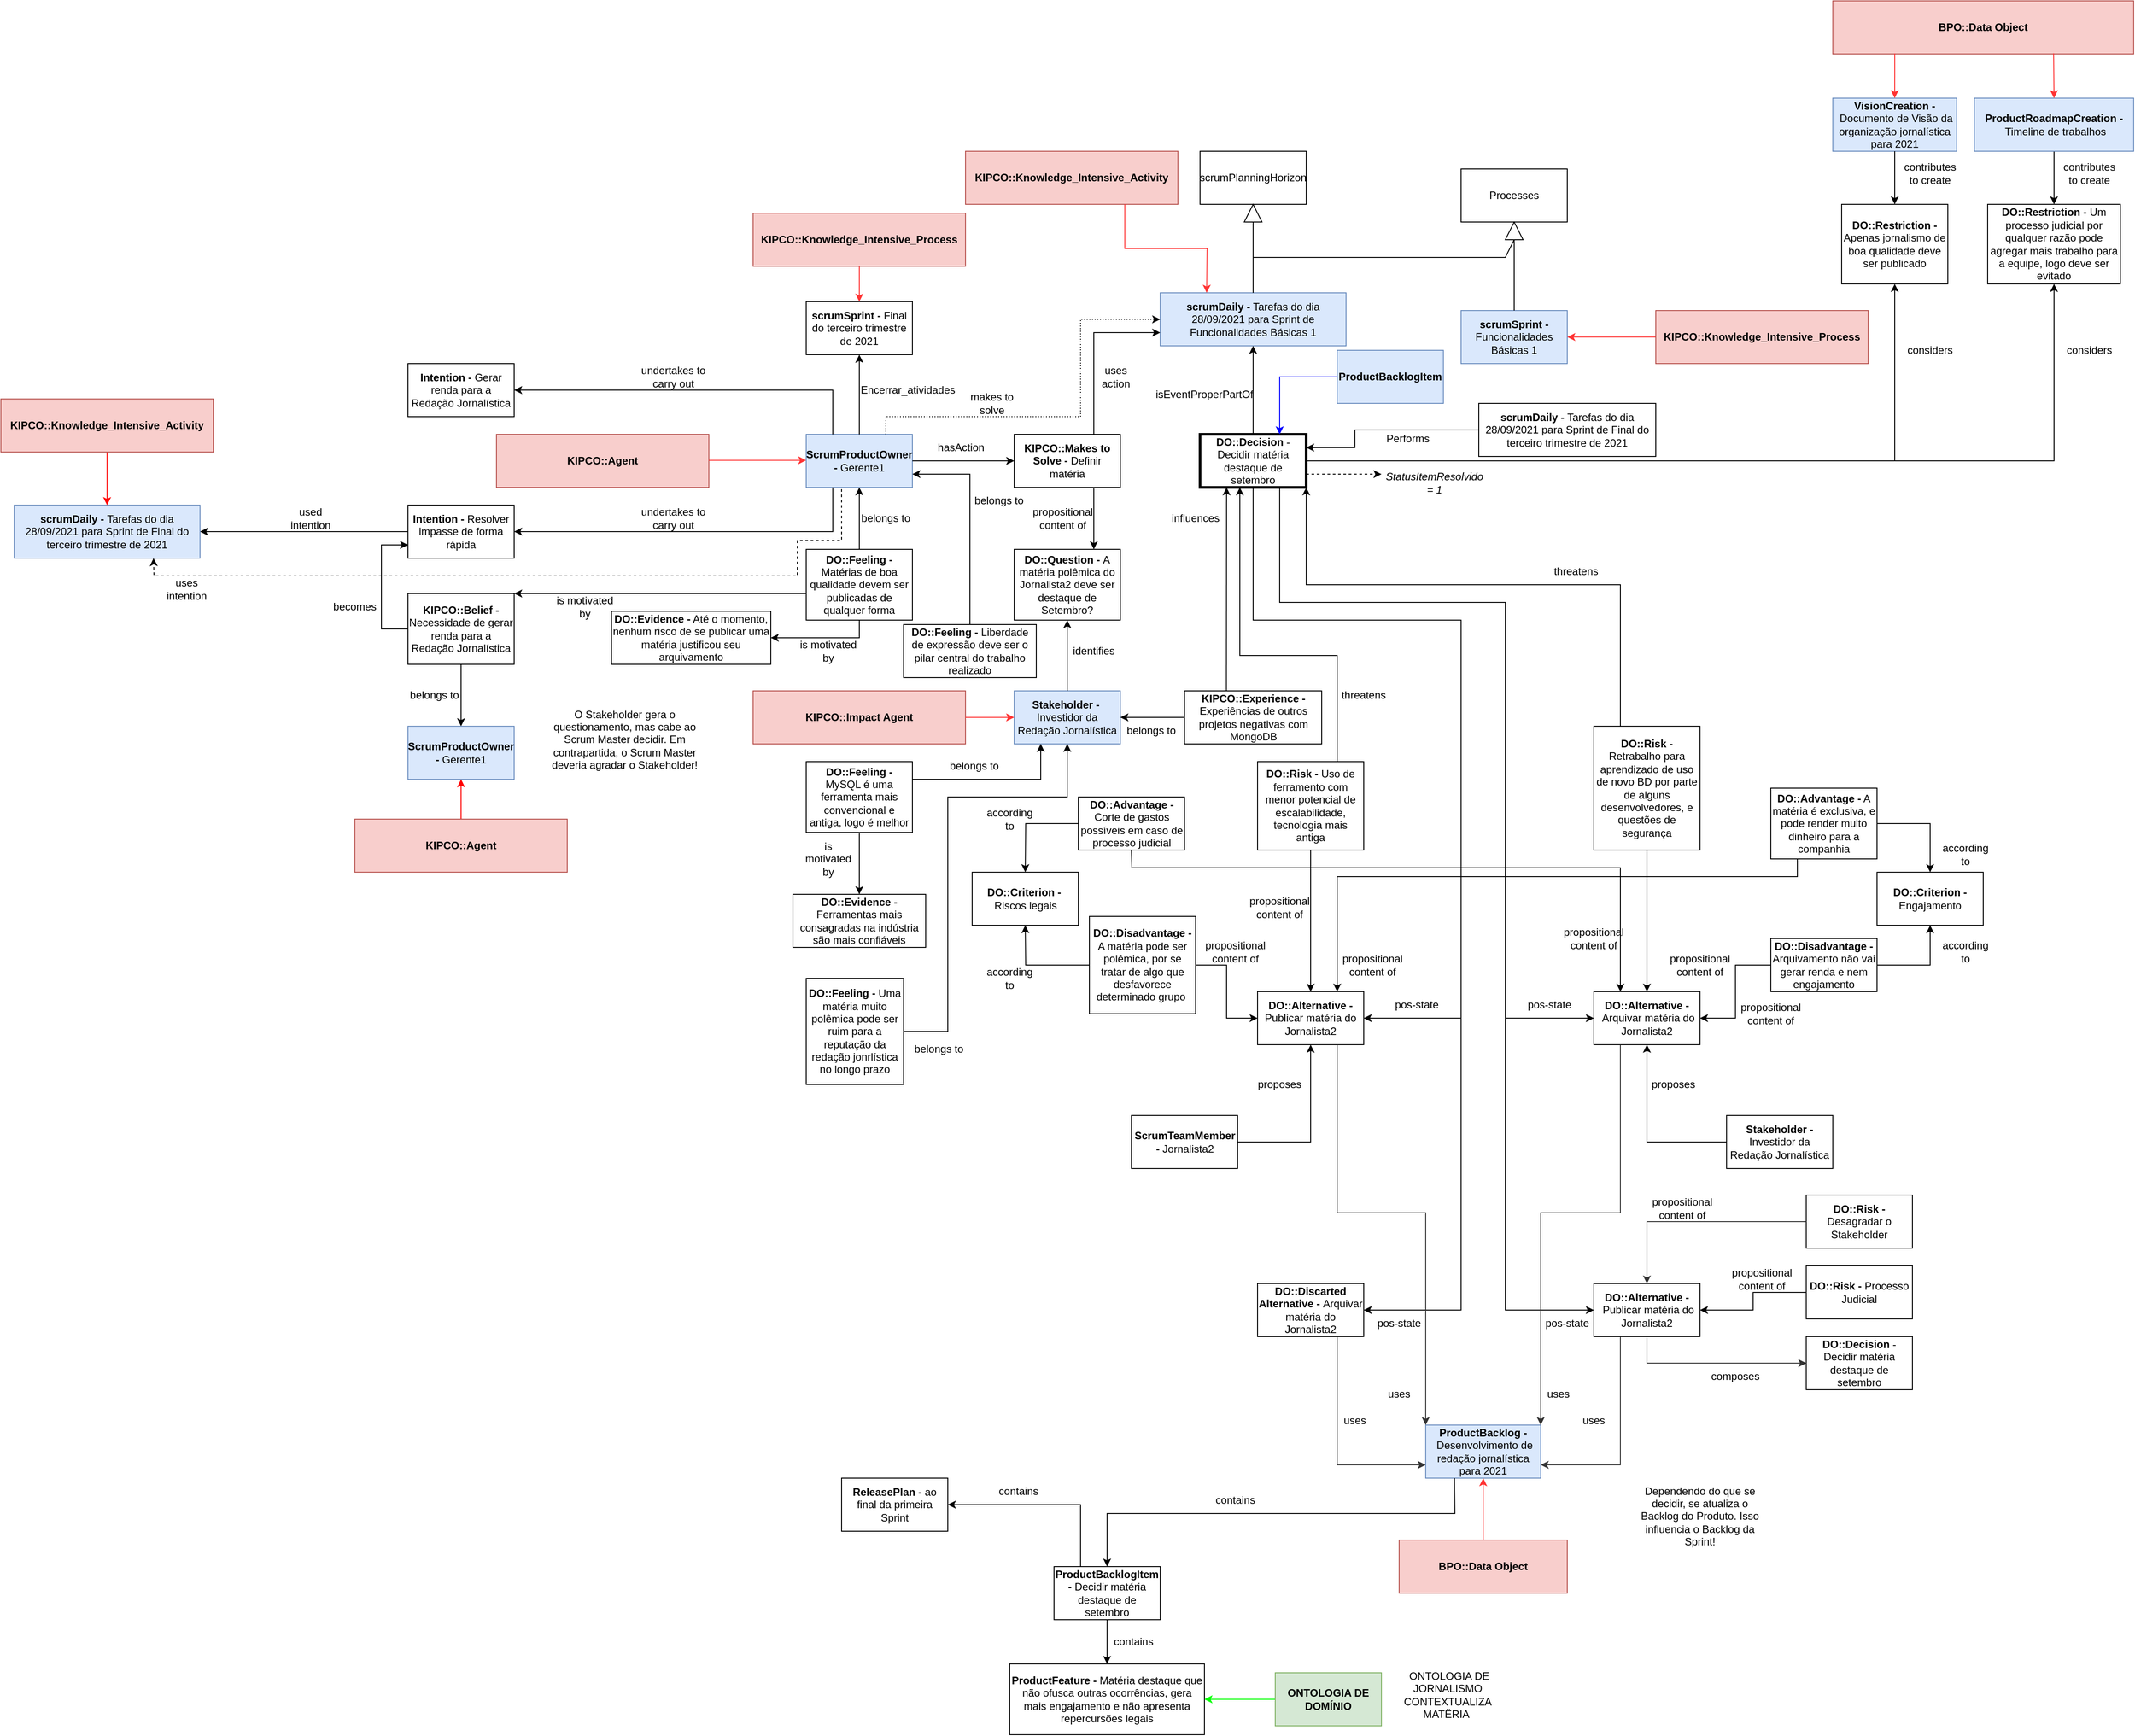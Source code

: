 <mxfile version="20.3.0" type="device"><diagram id="VRvzG6UoKIaGIwuwyNNx" name="Page-1"><mxGraphModel dx="4583" dy="906" grid="1" gridSize="10" guides="1" tooltips="1" connect="1" arrows="1" fold="1" page="1" pageScale="1" pageWidth="850" pageHeight="1100" math="0" shadow="0"><root><mxCell id="0"/><mxCell id="1" parent="0"/><mxCell id="UFkuo5aGojXe24x4-WLf-1" value="&lt;b&gt;scrumDaily -&lt;/b&gt; Tarefas do dia 28/09/2021 para Sprint de Funcionalidades Básicas 1" style="rounded=0;whiteSpace=wrap;html=1;fontFamily=Helvetica;fontSize=12;fillColor=#dae8fc;strokeColor=#6c8ebf;" parent="1" vertex="1"><mxGeometry x="-1720" y="430" width="210" height="60" as="geometry"/></mxCell><mxCell id="UFkuo5aGojXe24x4-WLf-2" value="&lt;b&gt;KIPCO::Knowledge_Intensive_Activity&lt;/b&gt;" style="rounded=0;whiteSpace=wrap;html=1;fillColor=#f8cecc;strokeColor=#b85450;" parent="1" vertex="1"><mxGeometry x="-1940" y="270" width="240" height="60" as="geometry"/></mxCell><mxCell id="UFkuo5aGojXe24x4-WLf-3" value="" style="endArrow=classic;html=1;rounded=0;exitX=0.75;exitY=1;exitDx=0;exitDy=0;entryX=0.25;entryY=0;entryDx=0;entryDy=0;strokeColor=#FF3333;" parent="1" source="UFkuo5aGojXe24x4-WLf-2" target="UFkuo5aGojXe24x4-WLf-1" edge="1"><mxGeometry width="50" height="50" relative="1" as="geometry"><mxPoint x="-1560" y="400" as="sourcePoint"/><mxPoint x="-1510" y="350" as="targetPoint"/><Array as="points"><mxPoint x="-1760" y="380"/><mxPoint x="-1667" y="380"/></Array></mxGeometry></mxCell><mxCell id="UFkuo5aGojXe24x4-WLf-4" value="&lt;b&gt;DO::Decision&lt;/b&gt;&amp;nbsp;- Decidir matéria destaque de setembro" style="rounded=0;whiteSpace=wrap;html=1;strokeWidth=3;" parent="1" vertex="1"><mxGeometry x="-1675" y="590" width="120" height="60" as="geometry"/></mxCell><mxCell id="UFkuo5aGojXe24x4-WLf-5" value="" style="endArrow=classic;html=1;rounded=0;strokeColor=#000000;exitX=0.5;exitY=0;exitDx=0;exitDy=0;entryX=0.5;entryY=1;entryDx=0;entryDy=0;" parent="1" source="UFkuo5aGojXe24x4-WLf-4" target="UFkuo5aGojXe24x4-WLf-1" edge="1"><mxGeometry width="50" height="50" relative="1" as="geometry"><mxPoint x="-1610" y="460" as="sourcePoint"/><mxPoint x="-1560" y="410" as="targetPoint"/></mxGeometry></mxCell><mxCell id="UFkuo5aGojXe24x4-WLf-6" value="isEventProperPartOf" style="text;html=1;strokeColor=none;fillColor=none;align=center;verticalAlign=middle;whiteSpace=wrap;rounded=0;" parent="1" vertex="1"><mxGeometry x="-1700" y="530" width="60" height="30" as="geometry"/></mxCell><mxCell id="UFkuo5aGojXe24x4-WLf-7" value="scrumPlanningHorizon" style="rounded=0;whiteSpace=wrap;html=1;" parent="1" vertex="1"><mxGeometry x="-1675" y="270" width="120" height="60" as="geometry"/></mxCell><mxCell id="UFkuo5aGojXe24x4-WLf-8" value="" style="triangle;whiteSpace=wrap;html=1;rotation=-90;" parent="1" vertex="1"><mxGeometry x="-1625" y="330" width="20" height="20" as="geometry"/></mxCell><mxCell id="UFkuo5aGojXe24x4-WLf-9" value="Processes" style="rounded=0;whiteSpace=wrap;html=1;" parent="1" vertex="1"><mxGeometry x="-1380" y="290" width="120" height="60" as="geometry"/></mxCell><mxCell id="UFkuo5aGojXe24x4-WLf-10" value="" style="triangle;whiteSpace=wrap;html=1;rotation=-90;" parent="1" vertex="1"><mxGeometry x="-1330" y="350" width="20" height="20" as="geometry"/></mxCell><mxCell id="UFkuo5aGojXe24x4-WLf-11" value="&lt;b&gt;scrumSprint -&lt;/b&gt; Funcionalidades Básicas 1" style="rounded=0;whiteSpace=wrap;html=1;fillColor=#dae8fc;strokeColor=#6c8ebf;" parent="1" vertex="1"><mxGeometry x="-1380" y="450" width="120" height="60" as="geometry"/></mxCell><mxCell id="UFkuo5aGojXe24x4-WLf-12" value="" style="endArrow=none;html=1;rounded=0;entryX=0;entryY=0.5;entryDx=0;entryDy=0;exitX=0.5;exitY=0;exitDx=0;exitDy=0;" parent="1" source="UFkuo5aGojXe24x4-WLf-11" target="UFkuo5aGojXe24x4-WLf-10" edge="1"><mxGeometry width="50" height="50" relative="1" as="geometry"><mxPoint x="-1570" y="520" as="sourcePoint"/><mxPoint x="-1320" y="380" as="targetPoint"/></mxGeometry></mxCell><mxCell id="UFkuo5aGojXe24x4-WLf-13" value="" style="endArrow=none;html=1;rounded=0;entryX=0;entryY=0.5;entryDx=0;entryDy=0;exitX=0.5;exitY=0;exitDx=0;exitDy=0;" parent="1" source="UFkuo5aGojXe24x4-WLf-1" target="UFkuo5aGojXe24x4-WLf-10" edge="1"><mxGeometry width="50" height="50" relative="1" as="geometry"><mxPoint x="-1570" y="520" as="sourcePoint"/><mxPoint x="-1520" y="470" as="targetPoint"/><Array as="points"><mxPoint x="-1615" y="390"/><mxPoint x="-1330" y="390"/></Array></mxGeometry></mxCell><mxCell id="UFkuo5aGojXe24x4-WLf-14" value="" style="endArrow=none;html=1;rounded=0;entryX=0;entryY=0.5;entryDx=0;entryDy=0;exitX=0.5;exitY=0;exitDx=0;exitDy=0;" parent="1" source="UFkuo5aGojXe24x4-WLf-1" target="UFkuo5aGojXe24x4-WLf-8" edge="1"><mxGeometry width="50" height="50" relative="1" as="geometry"><mxPoint x="-1560" y="450" as="sourcePoint"/><mxPoint x="-1510" y="400" as="targetPoint"/></mxGeometry></mxCell><mxCell id="UFkuo5aGojXe24x4-WLf-15" style="edgeStyle=orthogonalEdgeStyle;rounded=0;orthogonalLoop=1;jettySize=auto;html=1;entryX=1;entryY=0.5;entryDx=0;entryDy=0;strokeColor=#FF3333;" parent="1" source="UFkuo5aGojXe24x4-WLf-16" target="UFkuo5aGojXe24x4-WLf-11" edge="1"><mxGeometry relative="1" as="geometry"/></mxCell><mxCell id="UFkuo5aGojXe24x4-WLf-16" value="&lt;b&gt;KIPCO::Knowledge_Intensive_Process&lt;/b&gt;" style="rounded=0;whiteSpace=wrap;html=1;fillColor=#f8cecc;strokeColor=#b85450;" parent="1" vertex="1"><mxGeometry x="-1160" y="450" width="240" height="60" as="geometry"/></mxCell><mxCell id="aC0FvgxwL4THudDFCLlS-1" value="&lt;b&gt;KIPCO::Agent&lt;/b&gt;" style="rounded=0;whiteSpace=wrap;html=1;fillColor=#f8cecc;strokeColor=#b85450;" parent="1" vertex="1"><mxGeometry x="-2470" y="590" width="240" height="60" as="geometry"/></mxCell><mxCell id="aC0FvgxwL4THudDFCLlS-2" value="" style="endArrow=classic;html=1;rounded=0;exitX=1;exitY=0.5;exitDx=0;exitDy=0;entryX=0;entryY=0.5;entryDx=0;entryDy=0;strokeColor=#FF3333;" parent="1" edge="1"><mxGeometry width="50" height="50" relative="1" as="geometry"><mxPoint x="-2230" y="619.33" as="sourcePoint"/><mxPoint x="-2120" y="619.33" as="targetPoint"/></mxGeometry></mxCell><mxCell id="aC0FvgxwL4THudDFCLlS-3" value="&lt;b&gt;ScrumProductOwner -&lt;/b&gt; Gerente1" style="rounded=0;whiteSpace=wrap;html=1;fillColor=#dae8fc;strokeColor=#6c8ebf;" parent="1" vertex="1"><mxGeometry x="-2120" y="590" width="120" height="60" as="geometry"/></mxCell><mxCell id="aC0FvgxwL4THudDFCLlS-4" value="" style="endArrow=classic;html=1;rounded=0;exitX=1;exitY=0.5;exitDx=0;exitDy=0;entryX=0;entryY=0.5;entryDx=0;entryDy=0;" parent="1" source="aC0FvgxwL4THudDFCLlS-3" target="aC0FvgxwL4THudDFCLlS-6" edge="1"><mxGeometry width="50" height="50" relative="1" as="geometry"><mxPoint x="-2005" y="400" as="sourcePoint"/><mxPoint x="-1885" y="620" as="targetPoint"/></mxGeometry></mxCell><mxCell id="aC0FvgxwL4THudDFCLlS-5" value="hasAction" style="text;html=1;strokeColor=none;fillColor=none;align=center;verticalAlign=middle;whiteSpace=wrap;rounded=0;" parent="1" vertex="1"><mxGeometry x="-1975" y="590" width="60" height="30" as="geometry"/></mxCell><mxCell id="aC0FvgxwL4THudDFCLlS-6" value="&lt;b&gt;KIPCO::Makes to Solve -&lt;/b&gt; Definir matéria" style="rounded=0;whiteSpace=wrap;html=1;" parent="1" vertex="1"><mxGeometry x="-1885" y="590" width="120" height="60" as="geometry"/></mxCell><mxCell id="aC0FvgxwL4THudDFCLlS-7" value="" style="endArrow=classic;html=1;rounded=0;exitX=0.75;exitY=0;exitDx=0;exitDy=0;entryX=0;entryY=0.75;entryDx=0;entryDy=0;" parent="1" source="aC0FvgxwL4THudDFCLlS-6" target="UFkuo5aGojXe24x4-WLf-1" edge="1"><mxGeometry width="50" height="50" relative="1" as="geometry"><mxPoint x="-1840" y="520" as="sourcePoint"/><mxPoint x="-1790" y="470" as="targetPoint"/><Array as="points"><mxPoint x="-1795" y="475"/></Array></mxGeometry></mxCell><mxCell id="aC0FvgxwL4THudDFCLlS-8" value="uses action" style="text;html=1;strokeColor=none;fillColor=none;align=center;verticalAlign=middle;whiteSpace=wrap;rounded=0;" parent="1" vertex="1"><mxGeometry x="-1800" y="510" width="60" height="30" as="geometry"/></mxCell><mxCell id="aC0FvgxwL4THudDFCLlS-9" value="" style="endArrow=classic;html=1;rounded=0;exitX=0.75;exitY=1;exitDx=0;exitDy=0;entryX=0.75;entryY=0;entryDx=0;entryDy=0;" parent="1" source="aC0FvgxwL4THudDFCLlS-6" target="aC0FvgxwL4THudDFCLlS-10" edge="1"><mxGeometry width="50" height="50" relative="1" as="geometry"><mxPoint x="-1830" y="640" as="sourcePoint"/><mxPoint x="-1795" y="720" as="targetPoint"/></mxGeometry></mxCell><mxCell id="aC0FvgxwL4THudDFCLlS-10" value="&lt;b&gt;DO::Question - &lt;/b&gt;A matéria polêmica do Jornalista2 deve ser destaque de Setembro?" style="rounded=0;whiteSpace=wrap;html=1;" parent="1" vertex="1"><mxGeometry x="-1885" y="720" width="120" height="80" as="geometry"/></mxCell><mxCell id="aC0FvgxwL4THudDFCLlS-11" value="propositional content of" style="text;html=1;strokeColor=none;fillColor=none;align=center;verticalAlign=middle;whiteSpace=wrap;rounded=0;" parent="1" vertex="1"><mxGeometry x="-1860" y="670" width="60" height="30" as="geometry"/></mxCell><mxCell id="aC0FvgxwL4THudDFCLlS-13" value="&lt;b&gt;KIPCO::Impact Agent&lt;/b&gt;" style="rounded=0;whiteSpace=wrap;html=1;fillColor=#f8cecc;strokeColor=#b85450;" parent="1" vertex="1"><mxGeometry x="-2180" y="880" width="240" height="60" as="geometry"/></mxCell><mxCell id="aC0FvgxwL4THudDFCLlS-14" value="&lt;b&gt;Stakeholder -&lt;/b&gt;&amp;nbsp; Investidor da Redação Jornalística" style="rounded=0;whiteSpace=wrap;html=1;fillColor=#dae8fc;strokeColor=#6c8ebf;" parent="1" vertex="1"><mxGeometry x="-1885" y="880" width="120" height="60" as="geometry"/></mxCell><mxCell id="aC0FvgxwL4THudDFCLlS-15" value="" style="endArrow=classic;html=1;rounded=0;exitX=1;exitY=0.5;exitDx=0;exitDy=0;entryX=0;entryY=0.5;entryDx=0;entryDy=0;strokeColor=#FF3333;" parent="1" source="aC0FvgxwL4THudDFCLlS-13" target="aC0FvgxwL4THudDFCLlS-14" edge="1"><mxGeometry width="50" height="50" relative="1" as="geometry"><mxPoint x="-1870" y="730" as="sourcePoint"/><mxPoint x="-1820" y="680" as="targetPoint"/></mxGeometry></mxCell><mxCell id="aC0FvgxwL4THudDFCLlS-16" value="" style="endArrow=classic;html=1;rounded=0;strokeColor=#000000;exitX=0.5;exitY=0;exitDx=0;exitDy=0;entryX=0.5;entryY=1;entryDx=0;entryDy=0;" parent="1" source="aC0FvgxwL4THudDFCLlS-14" target="aC0FvgxwL4THudDFCLlS-10" edge="1"><mxGeometry width="50" height="50" relative="1" as="geometry"><mxPoint x="-1930" y="780" as="sourcePoint"/><mxPoint x="-1880" y="730" as="targetPoint"/></mxGeometry></mxCell><mxCell id="aC0FvgxwL4THudDFCLlS-17" value="identifies" style="text;html=1;strokeColor=none;fillColor=none;align=center;verticalAlign=middle;whiteSpace=wrap;rounded=0;" parent="1" vertex="1"><mxGeometry x="-1825" y="820" width="60" height="30" as="geometry"/></mxCell><mxCell id="aC0FvgxwL4THudDFCLlS-18" value="&lt;b&gt;KIPCO::Experience -&lt;/b&gt; Experiências de outros projetos negativas com MongoDB" style="rounded=0;whiteSpace=wrap;html=1;" parent="1" vertex="1"><mxGeometry x="-1692.5" y="880" width="155" height="60" as="geometry"/></mxCell><mxCell id="aC0FvgxwL4THudDFCLlS-19" value="" style="endArrow=classic;html=1;rounded=0;strokeColor=#000000;exitX=0;exitY=0.5;exitDx=0;exitDy=0;entryX=1;entryY=0.5;entryDx=0;entryDy=0;" parent="1" source="aC0FvgxwL4THudDFCLlS-18" target="aC0FvgxwL4THudDFCLlS-14" edge="1"><mxGeometry width="50" height="50" relative="1" as="geometry"><mxPoint x="-1850" y="780" as="sourcePoint"/><mxPoint x="-1800" y="730" as="targetPoint"/></mxGeometry></mxCell><mxCell id="aC0FvgxwL4THudDFCLlS-20" value="belongs to" style="text;html=1;strokeColor=none;fillColor=none;align=center;verticalAlign=middle;whiteSpace=wrap;rounded=0;" parent="1" vertex="1"><mxGeometry x="-1760" y="910" width="60" height="30" as="geometry"/></mxCell><mxCell id="aC0FvgxwL4THudDFCLlS-21" value="" style="endArrow=classic;html=1;rounded=0;strokeColor=#000000;entryX=0.25;entryY=1;entryDx=0;entryDy=0;exitX=0.305;exitY=0.002;exitDx=0;exitDy=0;exitPerimeter=0;" parent="1" source="aC0FvgxwL4THudDFCLlS-18" target="UFkuo5aGojXe24x4-WLf-4" edge="1"><mxGeometry width="50" height="50" relative="1" as="geometry"><mxPoint x="-1650" y="870" as="sourcePoint"/><mxPoint x="-1800" y="730" as="targetPoint"/></mxGeometry></mxCell><mxCell id="aC0FvgxwL4THudDFCLlS-22" value="influences" style="text;html=1;strokeColor=none;fillColor=none;align=center;verticalAlign=middle;whiteSpace=wrap;rounded=0;" parent="1" vertex="1"><mxGeometry x="-1710" y="670" width="60" height="30" as="geometry"/></mxCell><mxCell id="aC0FvgxwL4THudDFCLlS-23" value="" style="endArrow=classic;html=1;rounded=0;strokeColor=#000000;exitX=1;exitY=0.5;exitDx=0;exitDy=0;entryX=0.5;entryY=1;entryDx=0;entryDy=0;" parent="1" source="UFkuo5aGojXe24x4-WLf-4" target="aC0FvgxwL4THudDFCLlS-47" edge="1"><mxGeometry width="50" height="50" relative="1" as="geometry"><mxPoint x="-1520" y="580" as="sourcePoint"/><mxPoint x="-800" y="320" as="targetPoint"/><Array as="points"><mxPoint x="-890" y="620"/></Array></mxGeometry></mxCell><mxCell id="aC0FvgxwL4THudDFCLlS-24" value="considers" style="text;html=1;strokeColor=none;fillColor=none;align=center;verticalAlign=middle;whiteSpace=wrap;rounded=0;" parent="1" vertex="1"><mxGeometry x="-880" y="480" width="60" height="30" as="geometry"/></mxCell><mxCell id="aC0FvgxwL4THudDFCLlS-26" value="&lt;b&gt;BPO::Data Object&lt;/b&gt;" style="rounded=0;whiteSpace=wrap;html=1;fillColor=#f8cecc;strokeColor=#b85450;" parent="1" vertex="1"><mxGeometry x="-960" y="100" width="340" height="60" as="geometry"/></mxCell><mxCell id="aC0FvgxwL4THudDFCLlS-27" value="&lt;b&gt;VisionCreation -&lt;/b&gt;&amp;nbsp;Documento de Visão da organização jornalística para 2021" style="rounded=0;whiteSpace=wrap;html=1;fillColor=#dae8fc;strokeColor=#6c8ebf;" parent="1" vertex="1"><mxGeometry x="-960" y="210" width="140" height="60" as="geometry"/></mxCell><mxCell id="aC0FvgxwL4THudDFCLlS-52" style="edgeStyle=orthogonalEdgeStyle;rounded=0;orthogonalLoop=1;jettySize=auto;html=1;exitX=0.5;exitY=1;exitDx=0;exitDy=0;entryX=0.5;entryY=0;entryDx=0;entryDy=0;strokeColor=#000000;" parent="1" source="aC0FvgxwL4THudDFCLlS-29" target="aC0FvgxwL4THudDFCLlS-48" edge="1"><mxGeometry relative="1" as="geometry"/></mxCell><mxCell id="aC0FvgxwL4THudDFCLlS-29" value="&lt;b&gt;ProductRoadmapCreation -&lt;/b&gt;&amp;nbsp;Timeline de trabalhos" style="rounded=0;whiteSpace=wrap;html=1;fillColor=#dae8fc;strokeColor=#6c8ebf;" parent="1" vertex="1"><mxGeometry x="-800" y="210" width="180" height="60" as="geometry"/></mxCell><mxCell id="aC0FvgxwL4THudDFCLlS-33" value="" style="endArrow=classic;html=1;rounded=0;strokeColor=#FF3333;exitX=0.206;exitY=0.989;exitDx=0;exitDy=0;exitPerimeter=0;entryX=0.5;entryY=0;entryDx=0;entryDy=0;" parent="1" source="aC0FvgxwL4THudDFCLlS-26" target="aC0FvgxwL4THudDFCLlS-27" edge="1"><mxGeometry width="50" height="50" relative="1" as="geometry"><mxPoint x="-800" y="290" as="sourcePoint"/><mxPoint x="-750" y="240" as="targetPoint"/></mxGeometry></mxCell><mxCell id="aC0FvgxwL4THudDFCLlS-34" value="" style="endArrow=classic;html=1;rounded=0;strokeColor=#FF3333;entryX=0.5;entryY=0;entryDx=0;entryDy=0;exitX=0.734;exitY=0.987;exitDx=0;exitDy=0;exitPerimeter=0;" parent="1" source="aC0FvgxwL4THudDFCLlS-26" target="aC0FvgxwL4THudDFCLlS-29" edge="1"><mxGeometry width="50" height="50" relative="1" as="geometry"><mxPoint x="-770" y="170" as="sourcePoint"/><mxPoint x="-720" y="180" as="targetPoint"/></mxGeometry></mxCell><mxCell id="aC0FvgxwL4THudDFCLlS-36" value="" style="endArrow=classic;html=1;rounded=0;strokeColor=#000000;exitX=0.75;exitY=0;exitDx=0;exitDy=0;entryX=0;entryY=0.5;entryDx=0;entryDy=0;dashed=1;dashPattern=1 2;" parent="1" source="aC0FvgxwL4THudDFCLlS-3" target="UFkuo5aGojXe24x4-WLf-1" edge="1"><mxGeometry width="50" height="50" relative="1" as="geometry"><mxPoint x="-1860" y="470" as="sourcePoint"/><mxPoint x="-1810" y="420" as="targetPoint"/><Array as="points"><mxPoint x="-2030" y="570"/><mxPoint x="-1810" y="570"/><mxPoint x="-1810" y="460"/></Array></mxGeometry></mxCell><mxCell id="aC0FvgxwL4THudDFCLlS-37" value="makes to solve" style="text;html=1;strokeColor=none;fillColor=none;align=center;verticalAlign=middle;whiteSpace=wrap;rounded=0;" parent="1" vertex="1"><mxGeometry x="-1940" y="540" width="60" height="30" as="geometry"/></mxCell><mxCell id="aC0FvgxwL4THudDFCLlS-38" value="" style="endArrow=classic;html=1;rounded=0;strokeColor=#000000;exitX=0.5;exitY=0;exitDx=0;exitDy=0;entryX=0.5;entryY=1;entryDx=0;entryDy=0;" parent="1" source="aC0FvgxwL4THudDFCLlS-3" target="aC0FvgxwL4THudDFCLlS-43" edge="1"><mxGeometry width="50" height="50" relative="1" as="geometry"><mxPoint x="-1710" y="490" as="sourcePoint"/><mxPoint x="-2060" y="490" as="targetPoint"/></mxGeometry></mxCell><mxCell id="aC0FvgxwL4THudDFCLlS-43" value="&lt;b&gt;scrumSprint -&lt;/b&gt;&amp;nbsp;Final do terceiro trimestre de 2021" style="rounded=0;whiteSpace=wrap;html=1;" parent="1" vertex="1"><mxGeometry x="-2120" y="440" width="120" height="60" as="geometry"/></mxCell><mxCell id="aC0FvgxwL4THudDFCLlS-44" style="edgeStyle=orthogonalEdgeStyle;rounded=0;orthogonalLoop=1;jettySize=auto;html=1;entryX=0.5;entryY=0;entryDx=0;entryDy=0;strokeColor=#FF3333;" parent="1" source="aC0FvgxwL4THudDFCLlS-45" target="aC0FvgxwL4THudDFCLlS-43" edge="1"><mxGeometry relative="1" as="geometry"/></mxCell><mxCell id="aC0FvgxwL4THudDFCLlS-45" value="&lt;b&gt;KIPCO::Knowledge_Intensive_Process&lt;/b&gt;" style="rounded=0;whiteSpace=wrap;html=1;fillColor=#f8cecc;strokeColor=#b85450;" parent="1" vertex="1"><mxGeometry x="-2180" y="340" width="240" height="60" as="geometry"/></mxCell><mxCell id="aC0FvgxwL4THudDFCLlS-46" value="Encerrar_atividades" style="text;html=1;strokeColor=none;fillColor=none;align=center;verticalAlign=middle;whiteSpace=wrap;rounded=0;" parent="1" vertex="1"><mxGeometry x="-2035" y="525" width="60" height="30" as="geometry"/></mxCell><mxCell id="aC0FvgxwL4THudDFCLlS-47" value="&lt;b&gt;DO::Restriction -&lt;/b&gt; Apenas jornalismo de boa qualidade deve ser publicado" style="rounded=0;whiteSpace=wrap;html=1;" parent="1" vertex="1"><mxGeometry x="-950" y="330" width="120" height="90" as="geometry"/></mxCell><mxCell id="aC0FvgxwL4THudDFCLlS-48" value="&lt;b&gt;DO::Restriction - &lt;/b&gt;Um processo judicial por qualquer razão pode agregar mais trabalho para a equipe, logo deve ser evitado" style="rounded=0;whiteSpace=wrap;html=1;" parent="1" vertex="1"><mxGeometry x="-785" y="330" width="150" height="90" as="geometry"/></mxCell><mxCell id="aC0FvgxwL4THudDFCLlS-51" value="" style="endArrow=classic;html=1;rounded=0;strokeColor=#000000;entryX=0.5;entryY=0;entryDx=0;entryDy=0;" parent="1" target="aC0FvgxwL4THudDFCLlS-47" edge="1"><mxGeometry width="50" height="50" relative="1" as="geometry"><mxPoint x="-890" y="270" as="sourcePoint"/><mxPoint x="-860" y="250" as="targetPoint"/></mxGeometry></mxCell><mxCell id="aC0FvgxwL4THudDFCLlS-53" value="contributes to create" style="text;html=1;strokeColor=none;fillColor=none;align=center;verticalAlign=middle;whiteSpace=wrap;rounded=0;" parent="1" vertex="1"><mxGeometry x="-880" y="280" width="60" height="30" as="geometry"/></mxCell><mxCell id="aC0FvgxwL4THudDFCLlS-54" value="contributes to create" style="text;html=1;strokeColor=none;fillColor=none;align=center;verticalAlign=middle;whiteSpace=wrap;rounded=0;" parent="1" vertex="1"><mxGeometry x="-700" y="280" width="60" height="30" as="geometry"/></mxCell><mxCell id="aC0FvgxwL4THudDFCLlS-55" value="" style="endArrow=classic;html=1;rounded=0;strokeColor=#000000;exitX=1;exitY=0.5;exitDx=0;exitDy=0;entryX=0.5;entryY=1;entryDx=0;entryDy=0;" parent="1" source="UFkuo5aGojXe24x4-WLf-4" target="aC0FvgxwL4THudDFCLlS-48" edge="1"><mxGeometry width="50" height="50" relative="1" as="geometry"><mxPoint x="-950" y="430" as="sourcePoint"/><mxPoint x="-900" y="380" as="targetPoint"/><Array as="points"><mxPoint x="-710" y="620"/></Array></mxGeometry></mxCell><mxCell id="aC0FvgxwL4THudDFCLlS-57" value="considers" style="text;html=1;strokeColor=none;fillColor=none;align=center;verticalAlign=middle;whiteSpace=wrap;rounded=0;" parent="1" vertex="1"><mxGeometry x="-700" y="480" width="60" height="30" as="geometry"/></mxCell><mxCell id="J6H27YaI_vML3lDZkrX2-1" value="" style="endArrow=classic;html=1;rounded=0;exitX=0.5;exitY=1;exitDx=0;exitDy=0;entryX=1;entryY=0.5;entryDx=0;entryDy=0;" parent="1" source="UFkuo5aGojXe24x4-WLf-4" target="J6H27YaI_vML3lDZkrX2-56" edge="1"><mxGeometry width="50" height="50" relative="1" as="geometry"><mxPoint x="-1490" y="690" as="sourcePoint"/><mxPoint x="-1390" y="1460" as="targetPoint"/><Array as="points"><mxPoint x="-1615" y="800"/><mxPoint x="-1380" y="800"/><mxPoint x="-1380" y="1580"/></Array></mxGeometry></mxCell><mxCell id="J6H27YaI_vML3lDZkrX2-2" value="" style="endArrow=classic;html=1;rounded=0;exitX=0.75;exitY=1;exitDx=0;exitDy=0;entryX=0;entryY=0.5;entryDx=0;entryDy=0;" parent="1" source="UFkuo5aGojXe24x4-WLf-4" target="J6H27YaI_vML3lDZkrX2-57" edge="1"><mxGeometry width="50" height="50" relative="1" as="geometry"><mxPoint x="-1480" y="840" as="sourcePoint"/><mxPoint x="-1270" y="1460" as="targetPoint"/><Array as="points"><mxPoint x="-1585" y="780"/><mxPoint x="-1330" y="780"/><mxPoint x="-1330" y="1580"/></Array></mxGeometry></mxCell><mxCell id="J6H27YaI_vML3lDZkrX2-3" value="" style="endArrow=classic;html=1;rounded=0;exitX=0.75;exitY=1;exitDx=0;exitDy=0;entryX=0;entryY=0.5;entryDx=0;entryDy=0;" parent="1" target="J6H27YaI_vML3lDZkrX2-8" edge="1"><mxGeometry width="50" height="50" relative="1" as="geometry"><mxPoint x="-1585.0" y="650" as="sourcePoint"/><mxPoint x="-1240" y="1190" as="targetPoint"/><Array as="points"><mxPoint x="-1585" y="780"/><mxPoint x="-1330" y="780"/><mxPoint x="-1330" y="1250"/></Array></mxGeometry></mxCell><mxCell id="J6H27YaI_vML3lDZkrX2-4" value="" style="endArrow=classic;html=1;rounded=0;exitX=0.5;exitY=1;exitDx=0;exitDy=0;entryX=1;entryY=0.5;entryDx=0;entryDy=0;" parent="1" target="J6H27YaI_vML3lDZkrX2-5" edge="1"><mxGeometry width="50" height="50" relative="1" as="geometry"><mxPoint x="-1615.0" y="650" as="sourcePoint"/><mxPoint x="-1470" y="1190" as="targetPoint"/><Array as="points"><mxPoint x="-1615" y="800"/><mxPoint x="-1380" y="800"/><mxPoint x="-1380" y="1250"/></Array></mxGeometry></mxCell><mxCell id="J6H27YaI_vML3lDZkrX2-5" value="&lt;b&gt;DO::Alternative -&lt;/b&gt; Publicar matéria do Jornalista2" style="rounded=0;whiteSpace=wrap;html=1;" parent="1" vertex="1"><mxGeometry x="-1610" y="1220" width="120" height="60" as="geometry"/></mxCell><mxCell id="J6H27YaI_vML3lDZkrX2-8" value="&lt;b&gt;DO::Alternative -&lt;/b&gt;&amp;nbsp;Arquivar matéria do Jornalista2" style="rounded=0;whiteSpace=wrap;html=1;" parent="1" vertex="1"><mxGeometry x="-1230" y="1220" width="120" height="60" as="geometry"/></mxCell><mxCell id="J6H27YaI_vML3lDZkrX2-9" value="pos-state" style="text;html=1;strokeColor=none;fillColor=none;align=center;verticalAlign=middle;whiteSpace=wrap;rounded=0;" parent="1" vertex="1"><mxGeometry x="-1460" y="1220" width="60" height="30" as="geometry"/></mxCell><mxCell id="J6H27YaI_vML3lDZkrX2-10" value="pos-state" style="text;html=1;strokeColor=none;fillColor=none;align=center;verticalAlign=middle;whiteSpace=wrap;rounded=0;" parent="1" vertex="1"><mxGeometry x="-1310" y="1220" width="60" height="30" as="geometry"/></mxCell><mxCell id="J6H27YaI_vML3lDZkrX2-18" style="edgeStyle=orthogonalEdgeStyle;rounded=0;orthogonalLoop=1;jettySize=auto;html=1;entryX=0.5;entryY=0;entryDx=0;entryDy=0;" parent="1" source="J6H27YaI_vML3lDZkrX2-12" target="J6H27YaI_vML3lDZkrX2-5" edge="1"><mxGeometry relative="1" as="geometry"/></mxCell><mxCell id="J6H27YaI_vML3lDZkrX2-12" value="&lt;b&gt;DO::Risk - &lt;/b&gt;Uso de ferramento com menor potencial de escalabilidade, tecnologia mais antiga" style="rounded=0;whiteSpace=wrap;html=1;" parent="1" vertex="1"><mxGeometry x="-1610" y="960" width="120" height="100" as="geometry"/></mxCell><mxCell id="J6H27YaI_vML3lDZkrX2-19" style="edgeStyle=orthogonalEdgeStyle;rounded=0;orthogonalLoop=1;jettySize=auto;html=1;entryX=0.5;entryY=0;entryDx=0;entryDy=0;" parent="1" source="J6H27YaI_vML3lDZkrX2-13" target="J6H27YaI_vML3lDZkrX2-8" edge="1"><mxGeometry relative="1" as="geometry"/></mxCell><mxCell id="J6H27YaI_vML3lDZkrX2-13" value="&lt;b&gt;DO::Risk - &lt;/b&gt;Retrabalho para aprendizado de uso de novo BD por parte de alguns desenvolvedores, e questões de segurança" style="rounded=0;whiteSpace=wrap;html=1;" parent="1" vertex="1"><mxGeometry x="-1230" y="920" width="120" height="140" as="geometry"/></mxCell><mxCell id="J6H27YaI_vML3lDZkrX2-14" value="" style="endArrow=classic;html=1;rounded=0;exitX=0.75;exitY=0;exitDx=0;exitDy=0;" parent="1" source="J6H27YaI_vML3lDZkrX2-12" edge="1"><mxGeometry width="50" height="50" relative="1" as="geometry"><mxPoint x="-1410" y="870" as="sourcePoint"/><mxPoint x="-1630" y="650" as="targetPoint"/><Array as="points"><mxPoint x="-1520" y="840"/><mxPoint x="-1630" y="840"/></Array></mxGeometry></mxCell><mxCell id="J6H27YaI_vML3lDZkrX2-15" value="threatens" style="text;html=1;strokeColor=none;fillColor=none;align=center;verticalAlign=middle;whiteSpace=wrap;rounded=0;" parent="1" vertex="1"><mxGeometry x="-1520" y="870" width="60" height="30" as="geometry"/></mxCell><mxCell id="J6H27YaI_vML3lDZkrX2-16" value="threatens" style="text;html=1;strokeColor=none;fillColor=none;align=center;verticalAlign=middle;whiteSpace=wrap;rounded=0;" parent="1" vertex="1"><mxGeometry x="-1280" y="730" width="60" height="30" as="geometry"/></mxCell><mxCell id="J6H27YaI_vML3lDZkrX2-17" value="" style="endArrow=classic;html=1;rounded=0;exitX=0.25;exitY=0;exitDx=0;exitDy=0;entryX=1;entryY=1;entryDx=0;entryDy=0;" parent="1" source="J6H27YaI_vML3lDZkrX2-13" target="UFkuo5aGojXe24x4-WLf-4" edge="1"><mxGeometry width="50" height="50" relative="1" as="geometry"><mxPoint x="-1410" y="870" as="sourcePoint"/><mxPoint x="-1360" y="820" as="targetPoint"/><Array as="points"><mxPoint x="-1200" y="760"/><mxPoint x="-1555" y="760"/></Array></mxGeometry></mxCell><mxCell id="J6H27YaI_vML3lDZkrX2-20" value="propositional content of" style="text;html=1;strokeColor=none;fillColor=none;align=center;verticalAlign=middle;whiteSpace=wrap;rounded=0;" parent="1" vertex="1"><mxGeometry x="-1510" y="1175" width="60" height="30" as="geometry"/></mxCell><mxCell id="J6H27YaI_vML3lDZkrX2-21" value="propositional content of" style="text;html=1;strokeColor=none;fillColor=none;align=center;verticalAlign=middle;whiteSpace=wrap;rounded=0;" parent="1" vertex="1"><mxGeometry x="-1140" y="1175" width="60" height="30" as="geometry"/></mxCell><mxCell id="J6H27YaI_vML3lDZkrX2-22" value="&lt;b&gt;DO::Criterion -&amp;nbsp;&lt;/b&gt; Riscos legais" style="rounded=0;whiteSpace=wrap;html=1;" parent="1" vertex="1"><mxGeometry x="-1932.5" y="1085" width="120" height="60" as="geometry"/></mxCell><mxCell id="J6H27YaI_vML3lDZkrX2-23" value="&lt;b&gt;DO::Criterion -&lt;/b&gt; Engajamento" style="rounded=0;whiteSpace=wrap;html=1;" parent="1" vertex="1"><mxGeometry x="-910" y="1085" width="120" height="60" as="geometry"/></mxCell><mxCell id="J6H27YaI_vML3lDZkrX2-24" value="&lt;b&gt;DO::Advantage -&lt;/b&gt; A matéria é exclusiva, e pode render muito dinheiro para a companhia" style="rounded=0;whiteSpace=wrap;html=1;" parent="1" vertex="1"><mxGeometry x="-1030" y="990" width="120" height="80" as="geometry"/></mxCell><mxCell id="J6H27YaI_vML3lDZkrX2-25" value="&lt;b&gt;DO::Advantage -&lt;/b&gt; Corte de gastos possíveis em caso de processo judicial" style="rounded=0;whiteSpace=wrap;html=1;" parent="1" vertex="1"><mxGeometry x="-1812.5" y="1000" width="120" height="60" as="geometry"/></mxCell><mxCell id="J6H27YaI_vML3lDZkrX2-39" style="edgeStyle=orthogonalEdgeStyle;rounded=0;orthogonalLoop=1;jettySize=auto;html=1;entryX=0;entryY=0.5;entryDx=0;entryDy=0;" parent="1" source="J6H27YaI_vML3lDZkrX2-26" target="J6H27YaI_vML3lDZkrX2-5" edge="1"><mxGeometry relative="1" as="geometry"/></mxCell><mxCell id="J6H27YaI_vML3lDZkrX2-26" value="&lt;b&gt;DO::Disadvantage -&lt;/b&gt; A matéria pode ser polêmica, por se tratar de algo que desfavorece determinado grupo&amp;nbsp;" style="rounded=0;whiteSpace=wrap;html=1;" parent="1" vertex="1"><mxGeometry x="-1800" y="1135" width="120" height="110" as="geometry"/></mxCell><mxCell id="J6H27YaI_vML3lDZkrX2-27" value="&lt;b&gt;DO::Disadvantage -&lt;/b&gt; Arquivamento não vai gerar renda e nem engajamento" style="rounded=0;whiteSpace=wrap;html=1;" parent="1" vertex="1"><mxGeometry x="-1030" y="1160" width="120" height="60" as="geometry"/></mxCell><mxCell id="J6H27YaI_vML3lDZkrX2-29" value="" style="endArrow=classic;html=1;rounded=0;exitX=0.5;exitY=1;exitDx=0;exitDy=0;entryX=0.25;entryY=0;entryDx=0;entryDy=0;" parent="1" source="J6H27YaI_vML3lDZkrX2-25" target="J6H27YaI_vML3lDZkrX2-8" edge="1"><mxGeometry width="50" height="50" relative="1" as="geometry"><mxPoint x="-1480" y="1170" as="sourcePoint"/><mxPoint x="-1430" y="1120" as="targetPoint"/><Array as="points"><mxPoint x="-1752" y="1080"/><mxPoint x="-1650" y="1080"/><mxPoint x="-1640" y="1080"/><mxPoint x="-1200" y="1080"/></Array></mxGeometry></mxCell><mxCell id="J6H27YaI_vML3lDZkrX2-31" value="propositional content of" style="text;html=1;strokeColor=none;fillColor=none;align=center;verticalAlign=middle;whiteSpace=wrap;rounded=0;" parent="1" vertex="1"><mxGeometry x="-1260" y="1145" width="60" height="30" as="geometry"/></mxCell><mxCell id="J6H27YaI_vML3lDZkrX2-32" value="" style="endArrow=classic;html=1;rounded=0;exitX=0.25;exitY=1;exitDx=0;exitDy=0;entryX=0.75;entryY=0;entryDx=0;entryDy=0;" parent="1" source="J6H27YaI_vML3lDZkrX2-24" target="J6H27YaI_vML3lDZkrX2-5" edge="1"><mxGeometry width="50" height="50" relative="1" as="geometry"><mxPoint x="-1340" y="1190" as="sourcePoint"/><mxPoint x="-1290" y="1140" as="targetPoint"/><Array as="points"><mxPoint x="-1000" y="1090"/><mxPoint x="-1520" y="1090"/></Array></mxGeometry></mxCell><mxCell id="J6H27YaI_vML3lDZkrX2-34" value="propositional content of" style="text;html=1;strokeColor=none;fillColor=none;align=center;verticalAlign=middle;whiteSpace=wrap;rounded=0;" parent="1" vertex="1"><mxGeometry x="-1615" y="1110" width="60" height="30" as="geometry"/></mxCell><mxCell id="J6H27YaI_vML3lDZkrX2-35" value="" style="endArrow=classic;html=1;rounded=0;exitX=0;exitY=0.5;exitDx=0;exitDy=0;entryX=1;entryY=0.5;entryDx=0;entryDy=0;" parent="1" source="J6H27YaI_vML3lDZkrX2-27" target="J6H27YaI_vML3lDZkrX2-8" edge="1"><mxGeometry width="50" height="50" relative="1" as="geometry"><mxPoint x="-1150" y="1220" as="sourcePoint"/><mxPoint x="-1100" y="1170" as="targetPoint"/><Array as="points"><mxPoint x="-1070" y="1190"/><mxPoint x="-1070" y="1250"/></Array></mxGeometry></mxCell><mxCell id="J6H27YaI_vML3lDZkrX2-38" value="propositional content of" style="text;html=1;strokeColor=none;fillColor=none;align=center;verticalAlign=middle;whiteSpace=wrap;rounded=0;" parent="1" vertex="1"><mxGeometry x="-1060" y="1230" width="60" height="30" as="geometry"/></mxCell><mxCell id="J6H27YaI_vML3lDZkrX2-40" value="propositional content of" style="text;html=1;strokeColor=none;fillColor=none;align=center;verticalAlign=middle;whiteSpace=wrap;rounded=0;" parent="1" vertex="1"><mxGeometry x="-1665" y="1160" width="60" height="30" as="geometry"/></mxCell><mxCell id="J6H27YaI_vML3lDZkrX2-42" value="" style="endArrow=classic;html=1;rounded=0;exitX=1;exitY=0.5;exitDx=0;exitDy=0;entryX=0.5;entryY=0;entryDx=0;entryDy=0;" parent="1" source="J6H27YaI_vML3lDZkrX2-24" target="J6H27YaI_vML3lDZkrX2-23" edge="1"><mxGeometry width="50" height="50" relative="1" as="geometry"><mxPoint x="-970" y="1180" as="sourcePoint"/><mxPoint x="-920" y="1130" as="targetPoint"/><Array as="points"><mxPoint x="-850" y="1030"/></Array></mxGeometry></mxCell><mxCell id="J6H27YaI_vML3lDZkrX2-43" value="" style="endArrow=classic;html=1;rounded=0;exitX=1;exitY=0.5;exitDx=0;exitDy=0;entryX=0.5;entryY=1;entryDx=0;entryDy=0;" parent="1" source="J6H27YaI_vML3lDZkrX2-27" target="J6H27YaI_vML3lDZkrX2-23" edge="1"><mxGeometry width="50" height="50" relative="1" as="geometry"><mxPoint x="-920" y="1140" as="sourcePoint"/><mxPoint x="-870" y="1090" as="targetPoint"/><Array as="points"><mxPoint x="-850" y="1190"/></Array></mxGeometry></mxCell><mxCell id="J6H27YaI_vML3lDZkrX2-44" value="according to" style="text;html=1;strokeColor=none;fillColor=none;align=center;verticalAlign=middle;whiteSpace=wrap;rounded=0;" parent="1" vertex="1"><mxGeometry x="-840" y="1160" width="60" height="30" as="geometry"/></mxCell><mxCell id="J6H27YaI_vML3lDZkrX2-45" value="according to" style="text;html=1;strokeColor=none;fillColor=none;align=center;verticalAlign=middle;whiteSpace=wrap;rounded=0;" parent="1" vertex="1"><mxGeometry x="-840" y="1050" width="60" height="30" as="geometry"/></mxCell><mxCell id="J6H27YaI_vML3lDZkrX2-46" value="according to" style="text;html=1;strokeColor=none;fillColor=none;align=center;verticalAlign=middle;whiteSpace=wrap;rounded=0;" parent="1" vertex="1"><mxGeometry x="-1920" y="1010" width="60" height="30" as="geometry"/></mxCell><mxCell id="J6H27YaI_vML3lDZkrX2-47" value="according to" style="text;html=1;strokeColor=none;fillColor=none;align=center;verticalAlign=middle;whiteSpace=wrap;rounded=0;" parent="1" vertex="1"><mxGeometry x="-1920" y="1190" width="60" height="30" as="geometry"/></mxCell><mxCell id="J6H27YaI_vML3lDZkrX2-48" value="" style="endArrow=classic;html=1;rounded=0;exitX=0;exitY=0.5;exitDx=0;exitDy=0;entryX=0.5;entryY=1;entryDx=0;entryDy=0;" parent="1" source="J6H27YaI_vML3lDZkrX2-26" target="J6H27YaI_vML3lDZkrX2-22" edge="1"><mxGeometry width="50" height="50" relative="1" as="geometry"><mxPoint x="-1790" y="1170" as="sourcePoint"/><mxPoint x="-1880" y="1160" as="targetPoint"/><Array as="points"><mxPoint x="-1872" y="1190"/></Array></mxGeometry></mxCell><mxCell id="J6H27YaI_vML3lDZkrX2-49" value="" style="endArrow=classic;html=1;rounded=0;entryX=0.5;entryY=0;entryDx=0;entryDy=0;exitX=0;exitY=0.5;exitDx=0;exitDy=0;" parent="1" source="J6H27YaI_vML3lDZkrX2-25" target="J6H27YaI_vML3lDZkrX2-22" edge="1"><mxGeometry width="50" height="50" relative="1" as="geometry"><mxPoint x="-1850" y="990" as="sourcePoint"/><mxPoint x="-1800" y="1030" as="targetPoint"/><Array as="points"><mxPoint x="-1872" y="1030"/></Array></mxGeometry></mxCell><mxCell id="J6H27YaI_vML3lDZkrX2-50" value="&lt;b style=&quot;&quot;&gt;ScrumTeamMember -&lt;/b&gt;&lt;span style=&quot;&quot;&gt;&amp;nbsp;Jornalista2&lt;/span&gt;" style="rounded=0;whiteSpace=wrap;html=1;" parent="1" vertex="1"><mxGeometry x="-1752.5" y="1360" width="120" height="60" as="geometry"/></mxCell><mxCell id="J6H27YaI_vML3lDZkrX2-51" value="" style="endArrow=classic;html=1;rounded=0;exitX=1;exitY=0.5;exitDx=0;exitDy=0;entryX=0.5;entryY=1;entryDx=0;entryDy=0;" parent="1" source="J6H27YaI_vML3lDZkrX2-50" target="J6H27YaI_vML3lDZkrX2-5" edge="1"><mxGeometry width="50" height="50" relative="1" as="geometry"><mxPoint x="-1570" y="1390" as="sourcePoint"/><mxPoint x="-1520" y="1340" as="targetPoint"/><Array as="points"><mxPoint x="-1550" y="1390"/></Array></mxGeometry></mxCell><mxCell id="J6H27YaI_vML3lDZkrX2-52" value="" style="endArrow=classic;html=1;rounded=0;entryX=0.5;entryY=1;entryDx=0;entryDy=0;exitX=0;exitY=0.5;exitDx=0;exitDy=0;" parent="1" source="J6H27YaI_vML3lDZkrX2-55" target="J6H27YaI_vML3lDZkrX2-8" edge="1"><mxGeometry width="50" height="50" relative="1" as="geometry"><mxPoint x="-1160" y="1420" as="sourcePoint"/><mxPoint x="-1370" y="1270" as="targetPoint"/><Array as="points"><mxPoint x="-1170" y="1390"/></Array></mxGeometry></mxCell><mxCell id="J6H27YaI_vML3lDZkrX2-53" value="proposes" style="text;html=1;strokeColor=none;fillColor=none;align=center;verticalAlign=middle;whiteSpace=wrap;rounded=0;" parent="1" vertex="1"><mxGeometry x="-1615" y="1310" width="60" height="30" as="geometry"/></mxCell><mxCell id="J6H27YaI_vML3lDZkrX2-54" value="proposes" style="text;html=1;strokeColor=none;fillColor=none;align=center;verticalAlign=middle;whiteSpace=wrap;rounded=0;" parent="1" vertex="1"><mxGeometry x="-1170" y="1310" width="60" height="30" as="geometry"/></mxCell><mxCell id="J6H27YaI_vML3lDZkrX2-55" value="&lt;b&gt;Stakeholder - &lt;/b&gt;Investidor da Redação Jornalística" style="rounded=0;whiteSpace=wrap;html=1;" parent="1" vertex="1"><mxGeometry x="-1080" y="1360" width="120" height="60" as="geometry"/></mxCell><mxCell id="J6H27YaI_vML3lDZkrX2-56" value="&lt;b&gt;DO::Discarted Alternative -&amp;nbsp;&lt;/b&gt;Arquivar matéria do Jornalista2" style="rounded=0;whiteSpace=wrap;html=1;" parent="1" vertex="1"><mxGeometry x="-1610" y="1550" width="120" height="60" as="geometry"/></mxCell><mxCell id="J6H27YaI_vML3lDZkrX2-57" value="&lt;b&gt;DO::Alternative -&lt;/b&gt;&amp;nbsp;Publicar matéria do Jornalista2" style="rounded=0;whiteSpace=wrap;html=1;" parent="1" vertex="1"><mxGeometry x="-1230" y="1550" width="120" height="60" as="geometry"/></mxCell><mxCell id="J6H27YaI_vML3lDZkrX2-58" value="pos-state" style="text;html=1;strokeColor=none;fillColor=none;align=center;verticalAlign=middle;whiteSpace=wrap;rounded=0;" parent="1" vertex="1"><mxGeometry x="-1290" y="1580" width="60" height="30" as="geometry"/></mxCell><mxCell id="J6H27YaI_vML3lDZkrX2-59" value="pos-state" style="text;html=1;strokeColor=none;fillColor=none;align=center;verticalAlign=middle;whiteSpace=wrap;rounded=0;" parent="1" vertex="1"><mxGeometry x="-1480" y="1580" width="60" height="30" as="geometry"/></mxCell><mxCell id="J6H27YaI_vML3lDZkrX2-63" style="edgeStyle=orthogonalEdgeStyle;rounded=0;orthogonalLoop=1;jettySize=auto;html=1;strokeColor=#FF3333;entryX=0.5;entryY=1;entryDx=0;entryDy=0;" parent="1" source="J6H27YaI_vML3lDZkrX2-62" target="J6H27YaI_vML3lDZkrX2-64" edge="1"><mxGeometry relative="1" as="geometry"><mxPoint x="-1355" y="1780" as="targetPoint"/></mxGeometry></mxCell><mxCell id="J6H27YaI_vML3lDZkrX2-62" value="&lt;b&gt;BPO::Data Object&lt;/b&gt;" style="rounded=0;whiteSpace=wrap;html=1;fillColor=#f8cecc;strokeColor=#b85450;" parent="1" vertex="1"><mxGeometry x="-1450" y="1840" width="190" height="60" as="geometry"/></mxCell><mxCell id="J6H27YaI_vML3lDZkrX2-64" value="&lt;b&gt;ProductBacklog -&lt;/b&gt;&amp;nbsp;Desenvolvimento de redação jornalística para 2021" style="rounded=0;whiteSpace=wrap;html=1;fillColor=#dae8fc;strokeColor=#6c8ebf;" parent="1" vertex="1"><mxGeometry x="-1420" y="1710" width="130" height="60" as="geometry"/></mxCell><mxCell id="J6H27YaI_vML3lDZkrX2-65" value="" style="endArrow=classic;html=1;rounded=0;strokeColor=#333333;exitX=0.75;exitY=1;exitDx=0;exitDy=0;entryX=0;entryY=0.75;entryDx=0;entryDy=0;" parent="1" source="J6H27YaI_vML3lDZkrX2-56" target="J6H27YaI_vML3lDZkrX2-64" edge="1"><mxGeometry width="50" height="50" relative="1" as="geometry"><mxPoint x="-1455" y="1680" as="sourcePoint"/><mxPoint x="-1405" y="1630" as="targetPoint"/><Array as="points"><mxPoint x="-1520" y="1755"/></Array></mxGeometry></mxCell><mxCell id="J6H27YaI_vML3lDZkrX2-66" value="" style="endArrow=classic;html=1;rounded=0;strokeColor=#333333;exitX=0.25;exitY=1;exitDx=0;exitDy=0;entryX=1;entryY=0.75;entryDx=0;entryDy=0;" parent="1" source="J6H27YaI_vML3lDZkrX2-57" target="J6H27YaI_vML3lDZkrX2-64" edge="1"><mxGeometry width="50" height="50" relative="1" as="geometry"><mxPoint x="-1360" y="1700" as="sourcePoint"/><mxPoint x="-1310" y="1650" as="targetPoint"/><Array as="points"><mxPoint x="-1200" y="1755"/></Array></mxGeometry></mxCell><mxCell id="J6H27YaI_vML3lDZkrX2-67" value="" style="endArrow=classic;html=1;rounded=0;strokeColor=#333333;exitX=0.75;exitY=1;exitDx=0;exitDy=0;entryX=0;entryY=0;entryDx=0;entryDy=0;" parent="1" source="J6H27YaI_vML3lDZkrX2-5" target="J6H27YaI_vML3lDZkrX2-64" edge="1"><mxGeometry width="50" height="50" relative="1" as="geometry"><mxPoint x="-1510" y="1340" as="sourcePoint"/><mxPoint x="-1400" y="1700" as="targetPoint"/><Array as="points"><mxPoint x="-1520" y="1470"/><mxPoint x="-1420" y="1470"/></Array></mxGeometry></mxCell><mxCell id="J6H27YaI_vML3lDZkrX2-68" value="" style="endArrow=classic;html=1;rounded=0;strokeColor=#333333;exitX=0.25;exitY=1;exitDx=0;exitDy=0;entryX=1;entryY=0;entryDx=0;entryDy=0;" parent="1" source="J6H27YaI_vML3lDZkrX2-8" target="J6H27YaI_vML3lDZkrX2-64" edge="1"><mxGeometry width="50" height="50" relative="1" as="geometry"><mxPoint x="-1200" y="1290" as="sourcePoint"/><mxPoint x="-1210" y="1440" as="targetPoint"/><Array as="points"><mxPoint x="-1200" y="1470"/><mxPoint x="-1290" y="1470"/></Array></mxGeometry></mxCell><mxCell id="J6H27YaI_vML3lDZkrX2-69" value="uses" style="text;html=1;strokeColor=none;fillColor=none;align=center;verticalAlign=middle;whiteSpace=wrap;rounded=0;" parent="1" vertex="1"><mxGeometry x="-1530" y="1690" width="60" height="30" as="geometry"/></mxCell><mxCell id="J6H27YaI_vML3lDZkrX2-70" value="uses" style="text;html=1;strokeColor=none;fillColor=none;align=center;verticalAlign=middle;whiteSpace=wrap;rounded=0;" parent="1" vertex="1"><mxGeometry x="-1480" y="1660" width="60" height="30" as="geometry"/></mxCell><mxCell id="J6H27YaI_vML3lDZkrX2-71" value="uses" style="text;html=1;strokeColor=none;fillColor=none;align=center;verticalAlign=middle;whiteSpace=wrap;rounded=0;" parent="1" vertex="1"><mxGeometry x="-1300" y="1660" width="60" height="30" as="geometry"/></mxCell><mxCell id="J6H27YaI_vML3lDZkrX2-72" value="uses" style="text;html=1;strokeColor=none;fillColor=none;align=center;verticalAlign=middle;whiteSpace=wrap;rounded=0;" parent="1" vertex="1"><mxGeometry x="-1260" y="1690" width="60" height="30" as="geometry"/></mxCell><mxCell id="J6H27YaI_vML3lDZkrX2-75" value="&lt;b&gt;DO::Risk -&lt;/b&gt; Desagradar o Stakeholder" style="rounded=0;whiteSpace=wrap;html=1;" parent="1" vertex="1"><mxGeometry x="-990" y="1450" width="120" height="60" as="geometry"/></mxCell><mxCell id="J6H27YaI_vML3lDZkrX2-76" value="&lt;b&gt;DO::Decision&lt;/b&gt;&amp;nbsp;- Decidir matéria destaque de setembro" style="rounded=0;whiteSpace=wrap;html=1;" parent="1" vertex="1"><mxGeometry x="-990" y="1610" width="120" height="60" as="geometry"/></mxCell><mxCell id="J6H27YaI_vML3lDZkrX2-82" value="" style="endArrow=classic;html=1;rounded=0;strokeColor=#333333;entryX=0.5;entryY=0;entryDx=0;entryDy=0;exitX=0;exitY=0.5;exitDx=0;exitDy=0;" parent="1" source="J6H27YaI_vML3lDZkrX2-75" target="J6H27YaI_vML3lDZkrX2-57" edge="1"><mxGeometry width="50" height="50" relative="1" as="geometry"><mxPoint x="-1060" y="1550" as="sourcePoint"/><mxPoint x="-1010" y="1500" as="targetPoint"/><Array as="points"><mxPoint x="-1170" y="1480"/></Array></mxGeometry></mxCell><mxCell id="J6H27YaI_vML3lDZkrX2-83" value="" style="endArrow=classic;html=1;rounded=0;strokeColor=#333333;entryX=0;entryY=0.5;entryDx=0;entryDy=0;exitX=0.5;exitY=1;exitDx=0;exitDy=0;" parent="1" source="J6H27YaI_vML3lDZkrX2-57" target="J6H27YaI_vML3lDZkrX2-76" edge="1"><mxGeometry width="50" height="50" relative="1" as="geometry"><mxPoint x="-1010" y="1560" as="sourcePoint"/><mxPoint x="-1060" y="1610" as="targetPoint"/><Array as="points"><mxPoint x="-1170" y="1640"/></Array></mxGeometry></mxCell><mxCell id="J6H27YaI_vML3lDZkrX2-84" value="propositional content of" style="text;html=1;strokeColor=none;fillColor=none;align=center;verticalAlign=middle;whiteSpace=wrap;rounded=0;" parent="1" vertex="1"><mxGeometry x="-1160" y="1450" width="60" height="30" as="geometry"/></mxCell><mxCell id="J6H27YaI_vML3lDZkrX2-85" value="composes" style="text;html=1;strokeColor=none;fillColor=none;align=center;verticalAlign=middle;whiteSpace=wrap;rounded=0;" parent="1" vertex="1"><mxGeometry x="-1100" y="1640" width="60" height="30" as="geometry"/></mxCell><mxCell id="ODYS6-zmvbc8yU2gXIbW-1" value="&lt;b&gt;DO::Feeling -&lt;/b&gt; Matérias de boa qualidade devem ser publicadas de qualquer forma" style="rounded=0;whiteSpace=wrap;html=1;" parent="1" vertex="1"><mxGeometry x="-2120" y="720" width="120" height="80" as="geometry"/></mxCell><mxCell id="ODYS6-zmvbc8yU2gXIbW-2" value="" style="endArrow=classic;html=1;rounded=0;exitX=0.5;exitY=0;exitDx=0;exitDy=0;entryX=0.5;entryY=1;entryDx=0;entryDy=0;" parent="1" source="ODYS6-zmvbc8yU2gXIbW-1" target="aC0FvgxwL4THudDFCLlS-3" edge="1"><mxGeometry width="50" height="50" relative="1" as="geometry"><mxPoint x="-1880" y="740" as="sourcePoint"/><mxPoint x="-1830" y="690" as="targetPoint"/></mxGeometry></mxCell><mxCell id="ODYS6-zmvbc8yU2gXIbW-3" value="belongs to" style="text;html=1;strokeColor=none;fillColor=none;align=center;verticalAlign=middle;whiteSpace=wrap;rounded=0;" parent="1" vertex="1"><mxGeometry x="-2060" y="670" width="60" height="30" as="geometry"/></mxCell><mxCell id="ODYS6-zmvbc8yU2gXIbW-4" value="&lt;b&gt;DO::Evidence -&lt;/b&gt; Até o momento, nenhum risco de se publicar uma matéria justificou seu arquivamento" style="rounded=0;whiteSpace=wrap;html=1;" parent="1" vertex="1"><mxGeometry x="-2340" y="790" width="180" height="60" as="geometry"/></mxCell><mxCell id="ODYS6-zmvbc8yU2gXIbW-5" value="" style="endArrow=classic;html=1;rounded=0;exitX=0.5;exitY=1;exitDx=0;exitDy=0;entryX=1;entryY=0.5;entryDx=0;entryDy=0;" parent="1" source="ODYS6-zmvbc8yU2gXIbW-1" target="ODYS6-zmvbc8yU2gXIbW-4" edge="1"><mxGeometry width="50" height="50" relative="1" as="geometry"><mxPoint x="-1880" y="710" as="sourcePoint"/><mxPoint x="-1830" y="660" as="targetPoint"/><Array as="points"><mxPoint x="-2060" y="820"/></Array></mxGeometry></mxCell><mxCell id="ODYS6-zmvbc8yU2gXIbW-6" value="is motivated by" style="text;html=1;strokeColor=none;fillColor=none;align=center;verticalAlign=middle;whiteSpace=wrap;rounded=0;" parent="1" vertex="1"><mxGeometry x="-2135" y="820" width="80" height="30" as="geometry"/></mxCell><mxCell id="ODYS6-zmvbc8yU2gXIbW-7" value="&lt;b&gt;DO::Feeling -&lt;/b&gt; MySQL é uma ferramenta mais convencional e antiga, logo é melhor" style="rounded=0;whiteSpace=wrap;html=1;" parent="1" vertex="1"><mxGeometry x="-2120" y="960" width="120" height="80" as="geometry"/></mxCell><mxCell id="ODYS6-zmvbc8yU2gXIbW-10" value="" style="endArrow=classic;html=1;rounded=0;exitX=1;exitY=0.25;exitDx=0;exitDy=0;entryX=0.25;entryY=1;entryDx=0;entryDy=0;" parent="1" source="ODYS6-zmvbc8yU2gXIbW-7" target="aC0FvgxwL4THudDFCLlS-14" edge="1"><mxGeometry width="50" height="50" relative="1" as="geometry"><mxPoint x="-1980" y="880" as="sourcePoint"/><mxPoint x="-1930" y="830" as="targetPoint"/><Array as="points"><mxPoint x="-1855" y="980"/></Array></mxGeometry></mxCell><mxCell id="ODYS6-zmvbc8yU2gXIbW-11" value="belongs to" style="text;html=1;strokeColor=none;fillColor=none;align=center;verticalAlign=middle;whiteSpace=wrap;rounded=0;" parent="1" vertex="1"><mxGeometry x="-1960" y="950" width="60" height="30" as="geometry"/></mxCell><mxCell id="ODYS6-zmvbc8yU2gXIbW-12" value="&lt;b&gt;DO::Evidence -&lt;/b&gt; Ferramentas mais consagradas na indústria são mais confiáveis" style="rounded=0;whiteSpace=wrap;html=1;" parent="1" vertex="1"><mxGeometry x="-2135" y="1110" width="150" height="60" as="geometry"/></mxCell><mxCell id="ODYS6-zmvbc8yU2gXIbW-13" value="" style="endArrow=classic;html=1;rounded=0;exitX=0.5;exitY=1;exitDx=0;exitDy=0;entryX=0.5;entryY=0;entryDx=0;entryDy=0;" parent="1" source="ODYS6-zmvbc8yU2gXIbW-7" target="ODYS6-zmvbc8yU2gXIbW-12" edge="1"><mxGeometry width="50" height="50" relative="1" as="geometry"><mxPoint x="-1980" y="980" as="sourcePoint"/><mxPoint x="-1930" y="930" as="targetPoint"/></mxGeometry></mxCell><mxCell id="ODYS6-zmvbc8yU2gXIbW-14" value="is motivated by" style="text;html=1;strokeColor=none;fillColor=none;align=center;verticalAlign=middle;whiteSpace=wrap;rounded=0;" parent="1" vertex="1"><mxGeometry x="-2125" y="1055" width="60" height="30" as="geometry"/></mxCell><mxCell id="ODYS6-zmvbc8yU2gXIbW-16" value="O Stakeholder gera o questionamento, mas cabe ao Scrum Master decidir. Em contrapartida, o Scrum Master deveria agradar o Stakeholder!" style="text;html=1;strokeColor=none;fillColor=none;align=center;verticalAlign=middle;whiteSpace=wrap;rounded=0;" parent="1" vertex="1"><mxGeometry x="-2420" y="920" width="190" height="30" as="geometry"/></mxCell><mxCell id="ODYS6-zmvbc8yU2gXIbW-17" value="Dependendo do que se decidir, se atualiza o Backlog do Produto. Isso influencia o Backlog da Sprint!" style="text;html=1;strokeColor=none;fillColor=none;align=center;verticalAlign=middle;whiteSpace=wrap;rounded=0;" parent="1" vertex="1"><mxGeometry x="-1180" y="1770" width="140" height="85" as="geometry"/></mxCell><mxCell id="ODYS6-zmvbc8yU2gXIbW-19" value="" style="endArrow=classic;html=1;rounded=0;exitX=0.25;exitY=1;exitDx=0;exitDy=0;entryX=1;entryY=0.5;entryDx=0;entryDy=0;" parent="1" source="aC0FvgxwL4THudDFCLlS-3" target="ODYS6-zmvbc8yU2gXIbW-21" edge="1"><mxGeometry width="50" height="50" relative="1" as="geometry"><mxPoint x="-1840" y="570" as="sourcePoint"/><mxPoint x="-2450" y="700" as="targetPoint"/><Array as="points"><mxPoint x="-2090" y="700"/></Array></mxGeometry></mxCell><mxCell id="ODYS6-zmvbc8yU2gXIbW-20" value="undertakes to carry out" style="text;html=1;strokeColor=none;fillColor=none;align=center;verticalAlign=middle;whiteSpace=wrap;rounded=0;" parent="1" vertex="1"><mxGeometry x="-2320" y="670" width="100" height="30" as="geometry"/></mxCell><mxCell id="ODYS6-zmvbc8yU2gXIbW-28" style="edgeStyle=orthogonalEdgeStyle;rounded=0;orthogonalLoop=1;jettySize=auto;html=1;entryX=1;entryY=0.5;entryDx=0;entryDy=0;strokeColor=#000000;" parent="1" source="ODYS6-zmvbc8yU2gXIbW-21" target="ODYS6-zmvbc8yU2gXIbW-25" edge="1"><mxGeometry relative="1" as="geometry"/></mxCell><mxCell id="ODYS6-zmvbc8yU2gXIbW-21" value="&lt;b&gt;Intention -&lt;/b&gt; Resolver impasse de forma rápida" style="rounded=0;whiteSpace=wrap;html=1;strokeWidth=1;" parent="1" vertex="1"><mxGeometry x="-2570" y="670" width="120" height="60" as="geometry"/></mxCell><mxCell id="ODYS6-zmvbc8yU2gXIbW-22" value="&lt;b style=&quot;&quot;&gt;Intention -&lt;/b&gt;&lt;span style=&quot;&quot;&gt;&amp;nbsp;Gerar renda para a Redação Jornalística&lt;/span&gt;" style="rounded=0;whiteSpace=wrap;html=1;strokeWidth=1;" parent="1" vertex="1"><mxGeometry x="-2570" y="510" width="120" height="60" as="geometry"/></mxCell><mxCell id="ODYS6-zmvbc8yU2gXIbW-23" value="" style="endArrow=classic;html=1;rounded=0;exitX=0.25;exitY=0;exitDx=0;exitDy=0;entryX=1;entryY=0.5;entryDx=0;entryDy=0;" parent="1" source="aC0FvgxwL4THudDFCLlS-3" target="ODYS6-zmvbc8yU2gXIbW-22" edge="1"><mxGeometry width="50" height="50" relative="1" as="geometry"><mxPoint x="-2180" y="565" as="sourcePoint"/><mxPoint x="-2130" y="515" as="targetPoint"/><Array as="points"><mxPoint x="-2090" y="540"/></Array></mxGeometry></mxCell><mxCell id="ODYS6-zmvbc8yU2gXIbW-24" value="undertakes to carry out" style="text;html=1;strokeColor=none;fillColor=none;align=center;verticalAlign=middle;whiteSpace=wrap;rounded=0;" parent="1" vertex="1"><mxGeometry x="-2320" y="510" width="100" height="30" as="geometry"/></mxCell><mxCell id="ODYS6-zmvbc8yU2gXIbW-25" value="&lt;b&gt;scrumDaily -&lt;/b&gt;&amp;nbsp;Tarefas do dia 28/09/2021 para Sprint de Final do terceiro trimestre de 2021" style="rounded=0;whiteSpace=wrap;html=1;fontFamily=Helvetica;fontSize=12;fillColor=#dae8fc;strokeColor=#6c8ebf;" parent="1" vertex="1"><mxGeometry x="-3015" y="670" width="210" height="60" as="geometry"/></mxCell><mxCell id="ODYS6-zmvbc8yU2gXIbW-27" style="edgeStyle=orthogonalEdgeStyle;rounded=0;orthogonalLoop=1;jettySize=auto;html=1;entryX=0.5;entryY=0;entryDx=0;entryDy=0;strokeColor=#FF0000;" parent="1" source="ODYS6-zmvbc8yU2gXIbW-26" target="ODYS6-zmvbc8yU2gXIbW-25" edge="1"><mxGeometry relative="1" as="geometry"/></mxCell><mxCell id="ODYS6-zmvbc8yU2gXIbW-26" value="&lt;b&gt;KIPCO::Knowledge_Intensive_Activity&lt;/b&gt;" style="rounded=0;whiteSpace=wrap;html=1;fillColor=#f8cecc;strokeColor=#b85450;" parent="1" vertex="1"><mxGeometry x="-3030" y="550" width="240" height="60" as="geometry"/></mxCell><mxCell id="ODYS6-zmvbc8yU2gXIbW-29" value="used intention" style="text;html=1;strokeColor=none;fillColor=none;align=center;verticalAlign=middle;whiteSpace=wrap;rounded=0;" parent="1" vertex="1"><mxGeometry x="-2710" y="670" width="60" height="30" as="geometry"/></mxCell><mxCell id="ODYS6-zmvbc8yU2gXIbW-30" value="" style="endArrow=classic;html=1;rounded=0;strokeColor=#000000;exitX=0.333;exitY=1.033;exitDx=0;exitDy=0;exitPerimeter=0;entryX=0.75;entryY=1;entryDx=0;entryDy=0;dashed=1;" parent="1" source="aC0FvgxwL4THudDFCLlS-3" target="ODYS6-zmvbc8yU2gXIbW-25" edge="1"><mxGeometry width="50" height="50" relative="1" as="geometry"><mxPoint x="-2490" y="580" as="sourcePoint"/><mxPoint x="-2760" y="760" as="targetPoint"/><Array as="points"><mxPoint x="-2080" y="710"/><mxPoint x="-2130" y="710"/><mxPoint x="-2130" y="750"/><mxPoint x="-2857" y="750"/></Array></mxGeometry></mxCell><mxCell id="ODYS6-zmvbc8yU2gXIbW-31" value="uses intention" style="text;html=1;strokeColor=none;fillColor=none;align=center;verticalAlign=middle;whiteSpace=wrap;rounded=0;" parent="1" vertex="1"><mxGeometry x="-2850" y="750" width="60" height="30" as="geometry"/></mxCell><mxCell id="ODYS6-zmvbc8yU2gXIbW-32" value="&lt;b&gt;KIPCO::Belief -&lt;/b&gt; Necessidade de gerar renda para a Redação Jornalística" style="rounded=0;whiteSpace=wrap;html=1;strokeWidth=1;" parent="1" vertex="1"><mxGeometry x="-2570" y="770" width="120" height="80" as="geometry"/></mxCell><mxCell id="-7oImXKtCkrmsZPIIBH6-5" style="edgeStyle=orthogonalEdgeStyle;rounded=0;orthogonalLoop=1;jettySize=auto;html=1;exitX=0.5;exitY=0;exitDx=0;exitDy=0;entryX=1;entryY=0.75;entryDx=0;entryDy=0;" parent="1" source="ODYS6-zmvbc8yU2gXIbW-33" target="aC0FvgxwL4THudDFCLlS-3" edge="1"><mxGeometry relative="1" as="geometry"/></mxCell><mxCell id="ODYS6-zmvbc8yU2gXIbW-33" value="&lt;b style=&quot;&quot;&gt;DO::Feeling -&lt;/b&gt;&lt;span style=&quot;&quot;&gt;&amp;nbsp;Liberdade de expressão deve ser o pilar central do trabalho realizado&lt;/span&gt;" style="rounded=0;whiteSpace=wrap;html=1;strokeWidth=1;" parent="1" vertex="1"><mxGeometry x="-2010" y="805" width="150" height="60" as="geometry"/></mxCell><mxCell id="ODYS6-zmvbc8yU2gXIbW-35" value="belongs to" style="text;html=1;strokeColor=none;fillColor=none;align=center;verticalAlign=middle;whiteSpace=wrap;rounded=0;" parent="1" vertex="1"><mxGeometry x="-1932.5" y="650" width="60" height="30" as="geometry"/></mxCell><mxCell id="ODYS6-zmvbc8yU2gXIbW-37" value="" style="endArrow=classic;html=1;rounded=0;strokeColor=#000000;entryX=1;entryY=0;entryDx=0;entryDy=0;" parent="1" target="ODYS6-zmvbc8yU2gXIbW-32" edge="1"><mxGeometry relative="1" as="geometry"><mxPoint x="-2120" y="770" as="sourcePoint"/><mxPoint x="-2260" y="620" as="targetPoint"/></mxGeometry></mxCell><mxCell id="ODYS6-zmvbc8yU2gXIbW-39" value="is motivated by" style="text;html=1;strokeColor=none;fillColor=none;align=center;verticalAlign=middle;whiteSpace=wrap;rounded=0;" parent="1" vertex="1"><mxGeometry x="-2410" y="770" width="80" height="30" as="geometry"/></mxCell><mxCell id="ODYS6-zmvbc8yU2gXIbW-40" value="" style="endArrow=classic;html=1;rounded=0;strokeColor=#000000;exitX=0;exitY=0.5;exitDx=0;exitDy=0;entryX=0;entryY=0.75;entryDx=0;entryDy=0;" parent="1" source="ODYS6-zmvbc8yU2gXIbW-32" target="ODYS6-zmvbc8yU2gXIbW-21" edge="1"><mxGeometry width="50" height="50" relative="1" as="geometry"><mxPoint x="-2330" y="630" as="sourcePoint"/><mxPoint x="-2280" y="580" as="targetPoint"/><Array as="points"><mxPoint x="-2600" y="810"/><mxPoint x="-2600" y="715"/></Array></mxGeometry></mxCell><mxCell id="ODYS6-zmvbc8yU2gXIbW-41" value="becomes" style="text;html=1;strokeColor=none;fillColor=none;align=center;verticalAlign=middle;whiteSpace=wrap;rounded=0;" parent="1" vertex="1"><mxGeometry x="-2660" y="770" width="60" height="30" as="geometry"/></mxCell><mxCell id="ODYS6-zmvbc8yU2gXIbW-45" style="edgeStyle=orthogonalEdgeStyle;rounded=0;orthogonalLoop=1;jettySize=auto;html=1;startArrow=classic;startFill=1;endArrow=none;endFill=0;strokeColor=#000000;entryX=0.5;entryY=1;entryDx=0;entryDy=0;" parent="1" source="ODYS6-zmvbc8yU2gXIbW-42" target="ODYS6-zmvbc8yU2gXIbW-32" edge="1"><mxGeometry relative="1" as="geometry"/></mxCell><mxCell id="ODYS6-zmvbc8yU2gXIbW-42" value="&lt;b&gt;ScrumProductOwner -&lt;/b&gt;&amp;nbsp;Gerente1" style="rounded=0;whiteSpace=wrap;html=1;fillColor=#dae8fc;strokeColor=#6c8ebf;" parent="1" vertex="1"><mxGeometry x="-2570" y="920" width="120" height="60" as="geometry"/></mxCell><mxCell id="ODYS6-zmvbc8yU2gXIbW-44" style="edgeStyle=orthogonalEdgeStyle;rounded=0;orthogonalLoop=1;jettySize=auto;html=1;endArrow=none;endFill=0;strokeColor=#FF0000;startArrow=classic;startFill=1;exitX=0.5;exitY=1;exitDx=0;exitDy=0;" parent="1" source="ODYS6-zmvbc8yU2gXIbW-42" target="ODYS6-zmvbc8yU2gXIbW-43" edge="1"><mxGeometry relative="1" as="geometry"/></mxCell><mxCell id="ODYS6-zmvbc8yU2gXIbW-43" value="&lt;b&gt;KIPCO::Agent&lt;/b&gt;" style="rounded=0;whiteSpace=wrap;html=1;fillColor=#f8cecc;strokeColor=#b85450;" parent="1" vertex="1"><mxGeometry x="-2630" y="1025" width="240" height="60" as="geometry"/></mxCell><mxCell id="ODYS6-zmvbc8yU2gXIbW-46" value="belongs to" style="text;html=1;strokeColor=none;fillColor=none;align=center;verticalAlign=middle;whiteSpace=wrap;rounded=0;" parent="1" vertex="1"><mxGeometry x="-2570" y="870" width="60" height="30" as="geometry"/></mxCell><mxCell id="ODYS6-zmvbc8yU2gXIbW-47" value="" style="endArrow=classic;html=1;rounded=0;strokeColor=#000000;exitX=0.25;exitY=1;exitDx=0;exitDy=0;entryX=0.5;entryY=0;entryDx=0;entryDy=0;" parent="1" source="J6H27YaI_vML3lDZkrX2-64" target="ODYS6-zmvbc8yU2gXIbW-48" edge="1"><mxGeometry width="50" height="50" relative="1" as="geometry"><mxPoint x="-1750" y="1780" as="sourcePoint"/><mxPoint x="-1780" y="1870" as="targetPoint"/><Array as="points"><mxPoint x="-1387" y="1810"/><mxPoint x="-1780" y="1810"/></Array></mxGeometry></mxCell><mxCell id="ODYS6-zmvbc8yU2gXIbW-52" style="edgeStyle=orthogonalEdgeStyle;rounded=0;orthogonalLoop=1;jettySize=auto;html=1;startArrow=classic;startFill=1;endArrow=none;endFill=0;strokeColor=#000000;exitX=0.5;exitY=0;exitDx=0;exitDy=0;" parent="1" source="ODYS6-zmvbc8yU2gXIbW-50" target="ODYS6-zmvbc8yU2gXIbW-48" edge="1"><mxGeometry relative="1" as="geometry"/></mxCell><mxCell id="ODYS6-zmvbc8yU2gXIbW-48" value="&lt;b&gt;ProductBacklogItem -&lt;/b&gt; Decidir matéria destaque de setembro" style="rounded=0;whiteSpace=wrap;html=1;strokeWidth=1;" parent="1" vertex="1"><mxGeometry x="-1840" y="1870" width="120" height="60" as="geometry"/></mxCell><mxCell id="ODYS6-zmvbc8yU2gXIbW-49" value="contains" style="text;html=1;strokeColor=none;fillColor=none;align=center;verticalAlign=middle;whiteSpace=wrap;rounded=0;" parent="1" vertex="1"><mxGeometry x="-1665" y="1780" width="60" height="30" as="geometry"/></mxCell><mxCell id="ODYS6-zmvbc8yU2gXIbW-50" value="&lt;b&gt;ProductFeature -&lt;/b&gt; Matéria destaque que não ofusca outras ocorrências, gera mais engajamento e não apresenta repercursões legais" style="rounded=0;whiteSpace=wrap;html=1;strokeWidth=1;" parent="1" vertex="1"><mxGeometry x="-1890" y="1980" width="220" height="80" as="geometry"/></mxCell><mxCell id="ODYS6-zmvbc8yU2gXIbW-51" value="contains" style="text;html=1;strokeColor=none;fillColor=none;align=center;verticalAlign=middle;whiteSpace=wrap;rounded=0;" parent="1" vertex="1"><mxGeometry x="-1780" y="1940" width="60" height="30" as="geometry"/></mxCell><mxCell id="ODYS6-zmvbc8yU2gXIbW-54" style="edgeStyle=orthogonalEdgeStyle;rounded=0;orthogonalLoop=1;jettySize=auto;html=1;startArrow=classic;startFill=1;endArrow=none;endFill=0;strokeColor=#00FF00;exitX=1;exitY=0.5;exitDx=0;exitDy=0;" parent="1" source="ODYS6-zmvbc8yU2gXIbW-50" target="ODYS6-zmvbc8yU2gXIbW-53" edge="1"><mxGeometry relative="1" as="geometry"/></mxCell><mxCell id="ODYS6-zmvbc8yU2gXIbW-53" value="&lt;b&gt;ONTOLOGIA DE DOMÍNIO&lt;/b&gt;" style="rounded=0;whiteSpace=wrap;html=1;strokeWidth=1;fillColor=#d5e8d4;strokeColor=#82b366;" parent="1" vertex="1"><mxGeometry x="-1590" y="1990" width="120" height="60" as="geometry"/></mxCell><mxCell id="ODYS6-zmvbc8yU2gXIbW-55" value="&amp;nbsp;ONTOLOGIA DE JORNALISMO CONTEXTUALIZA MATËRIA&amp;nbsp;" style="text;html=1;strokeColor=none;fillColor=none;align=center;verticalAlign=middle;whiteSpace=wrap;rounded=0;" parent="1" vertex="1"><mxGeometry x="-1460" y="2000" width="130" height="30" as="geometry"/></mxCell><mxCell id="V2F1Y-joksdTbpoHfMgB-5" value="&lt;b&gt;ReleasePlan -&lt;/b&gt; ao final da primeira Sprint" style="rounded=0;whiteSpace=wrap;html=1;" parent="1" vertex="1"><mxGeometry x="-2080" y="1770" width="120" height="60" as="geometry"/></mxCell><mxCell id="V2F1Y-joksdTbpoHfMgB-6" value="" style="endArrow=classic;html=1;rounded=0;entryX=1;entryY=0.5;entryDx=0;entryDy=0;exitX=0.25;exitY=0;exitDx=0;exitDy=0;" parent="1" source="ODYS6-zmvbc8yU2gXIbW-48" target="V2F1Y-joksdTbpoHfMgB-5" edge="1"><mxGeometry width="50" height="50" relative="1" as="geometry"><mxPoint x="-1740" y="1860" as="sourcePoint"/><mxPoint x="-1690" y="1810" as="targetPoint"/><Array as="points"><mxPoint x="-1810" y="1800"/></Array></mxGeometry></mxCell><mxCell id="V2F1Y-joksdTbpoHfMgB-7" value="contains" style="text;html=1;strokeColor=none;fillColor=none;align=center;verticalAlign=middle;whiteSpace=wrap;rounded=0;" parent="1" vertex="1"><mxGeometry x="-1910" y="1770" width="60" height="30" as="geometry"/></mxCell><mxCell id="Ag_4avY1Aa587GEVoRA8-1" value="&lt;b&gt;scrumDaily -&lt;/b&gt;&amp;nbsp;Tarefas do dia 28/09/2021 para Sprint de Final do terceiro trimestre de 2021" style="rounded=0;whiteSpace=wrap;html=1;" parent="1" vertex="1"><mxGeometry x="-1360" y="555" width="200" height="60" as="geometry"/></mxCell><mxCell id="Ag_4avY1Aa587GEVoRA8-2" value="" style="endArrow=classic;html=1;rounded=0;exitX=0;exitY=0.5;exitDx=0;exitDy=0;entryX=1;entryY=0.25;entryDx=0;entryDy=0;" parent="1" source="Ag_4avY1Aa587GEVoRA8-1" target="UFkuo5aGojXe24x4-WLf-4" edge="1"><mxGeometry width="50" height="50" relative="1" as="geometry"><mxPoint x="-1470" y="580" as="sourcePoint"/><mxPoint x="-1510" y="580" as="targetPoint"/><Array as="points"><mxPoint x="-1500" y="585"/><mxPoint x="-1500" y="605"/></Array></mxGeometry></mxCell><mxCell id="Ag_4avY1Aa587GEVoRA8-3" value="" style="endArrow=classic;html=1;rounded=0;exitX=1;exitY=0.75;exitDx=0;exitDy=0;dashed=1;" parent="1" source="UFkuo5aGojXe24x4-WLf-4" edge="1"><mxGeometry width="50" height="50" relative="1" as="geometry"><mxPoint x="-1620" y="580" as="sourcePoint"/><mxPoint x="-1470" y="635" as="targetPoint"/></mxGeometry></mxCell><mxCell id="Ag_4avY1Aa587GEVoRA8-4" value="&lt;i&gt;StatusItemResolvido = 1&lt;/i&gt;" style="text;html=1;strokeColor=none;fillColor=none;align=center;verticalAlign=middle;whiteSpace=wrap;rounded=0;" parent="1" vertex="1"><mxGeometry x="-1440" y="630" width="60" height="30" as="geometry"/></mxCell><mxCell id="Ag_4avY1Aa587GEVoRA8-5" value="Performs" style="text;html=1;strokeColor=none;fillColor=none;align=center;verticalAlign=middle;whiteSpace=wrap;rounded=0;" parent="1" vertex="1"><mxGeometry x="-1470" y="580" width="60" height="30" as="geometry"/></mxCell><mxCell id="Ag_4avY1Aa587GEVoRA8-8" style="edgeStyle=orthogonalEdgeStyle;rounded=0;orthogonalLoop=1;jettySize=auto;html=1;exitX=0;exitY=0.5;exitDx=0;exitDy=0;entryX=0.75;entryY=0;entryDx=0;entryDy=0;strokeColor=#0000FF;" parent="1" source="Ag_4avY1Aa587GEVoRA8-6" target="UFkuo5aGojXe24x4-WLf-4" edge="1"><mxGeometry relative="1" as="geometry"/></mxCell><mxCell id="Ag_4avY1Aa587GEVoRA8-6" value="&lt;b&gt;ProductBacklogItem&lt;/b&gt;" style="rounded=0;whiteSpace=wrap;html=1;fillColor=#dae8fc;strokeColor=#6c8ebf;" parent="1" vertex="1"><mxGeometry x="-1520" y="495" width="120" height="60" as="geometry"/></mxCell><mxCell id="-7oImXKtCkrmsZPIIBH6-2" style="edgeStyle=orthogonalEdgeStyle;rounded=0;orthogonalLoop=1;jettySize=auto;html=1;exitX=0;exitY=0.5;exitDx=0;exitDy=0;entryX=1;entryY=0.5;entryDx=0;entryDy=0;" parent="1" source="-7oImXKtCkrmsZPIIBH6-1" target="J6H27YaI_vML3lDZkrX2-57" edge="1"><mxGeometry relative="1" as="geometry"/></mxCell><mxCell id="-7oImXKtCkrmsZPIIBH6-1" value="&lt;b&gt;DO::Risk -&lt;/b&gt; Processo Judicial" style="rounded=0;whiteSpace=wrap;html=1;" parent="1" vertex="1"><mxGeometry x="-990" y="1530" width="120" height="60" as="geometry"/></mxCell><mxCell id="-7oImXKtCkrmsZPIIBH6-3" value="propositional content of" style="text;html=1;strokeColor=none;fillColor=none;align=center;verticalAlign=middle;whiteSpace=wrap;rounded=0;" parent="1" vertex="1"><mxGeometry x="-1070" y="1530" width="60" height="30" as="geometry"/></mxCell><mxCell id="-7oImXKtCkrmsZPIIBH6-7" style="edgeStyle=orthogonalEdgeStyle;rounded=0;orthogonalLoop=1;jettySize=auto;html=1;entryX=0.5;entryY=1;entryDx=0;entryDy=0;" parent="1" source="-7oImXKtCkrmsZPIIBH6-6" target="aC0FvgxwL4THudDFCLlS-14" edge="1"><mxGeometry relative="1" as="geometry"><Array as="points"><mxPoint x="-1960" y="1265"/><mxPoint x="-1960" y="1000"/><mxPoint x="-1825" y="1000"/></Array></mxGeometry></mxCell><mxCell id="-7oImXKtCkrmsZPIIBH6-6" value="&lt;b style=&quot;&quot;&gt;DO::Feeling -&lt;/b&gt;&lt;span style=&quot;&quot;&gt;&amp;nbsp;Uma matéria muito polêmica pode ser ruim para a reputação da redação jonrlística no longo prazo&lt;/span&gt;" style="rounded=0;whiteSpace=wrap;html=1;strokeWidth=1;" parent="1" vertex="1"><mxGeometry x="-2120" y="1205" width="110" height="120" as="geometry"/></mxCell><mxCell id="-7oImXKtCkrmsZPIIBH6-8" value="belongs to" style="text;html=1;strokeColor=none;fillColor=none;align=center;verticalAlign=middle;whiteSpace=wrap;rounded=0;" parent="1" vertex="1"><mxGeometry x="-2000" y="1270" width="60" height="30" as="geometry"/></mxCell></root></mxGraphModel></diagram></mxfile>